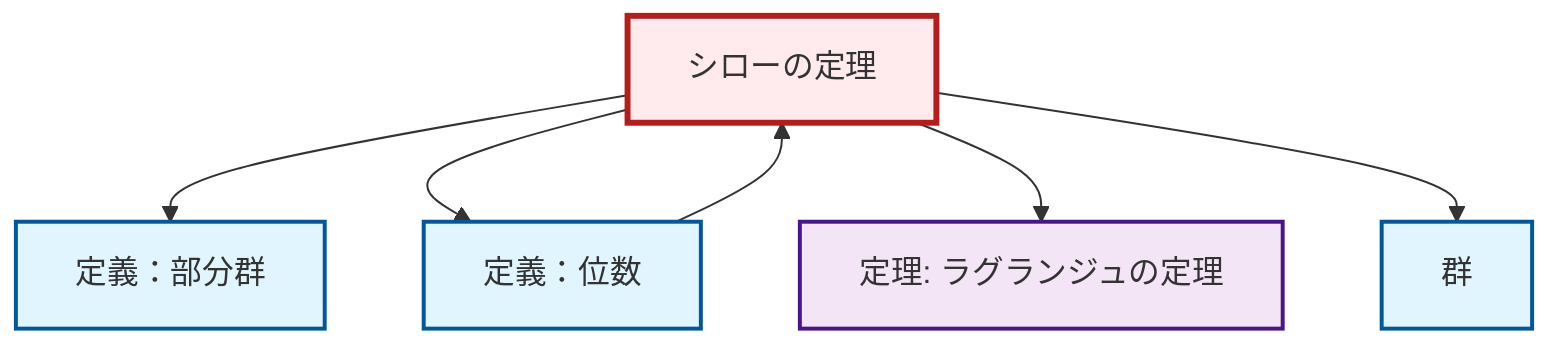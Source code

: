 graph TD
    classDef definition fill:#e1f5fe,stroke:#01579b,stroke-width:2px
    classDef theorem fill:#f3e5f5,stroke:#4a148c,stroke-width:2px
    classDef axiom fill:#fff3e0,stroke:#e65100,stroke-width:2px
    classDef example fill:#e8f5e9,stroke:#1b5e20,stroke-width:2px
    classDef current fill:#ffebee,stroke:#b71c1c,stroke-width:3px
    thm-lagrange["定理: ラグランジュの定理"]:::theorem
    def-subgroup["定義：部分群"]:::definition
    def-group["群"]:::definition
    thm-sylow["シローの定理"]:::theorem
    def-order["定義：位数"]:::definition
    thm-sylow --> def-subgroup
    thm-sylow --> def-order
    def-order --> thm-sylow
    thm-sylow --> thm-lagrange
    thm-sylow --> def-group
    class thm-sylow current
